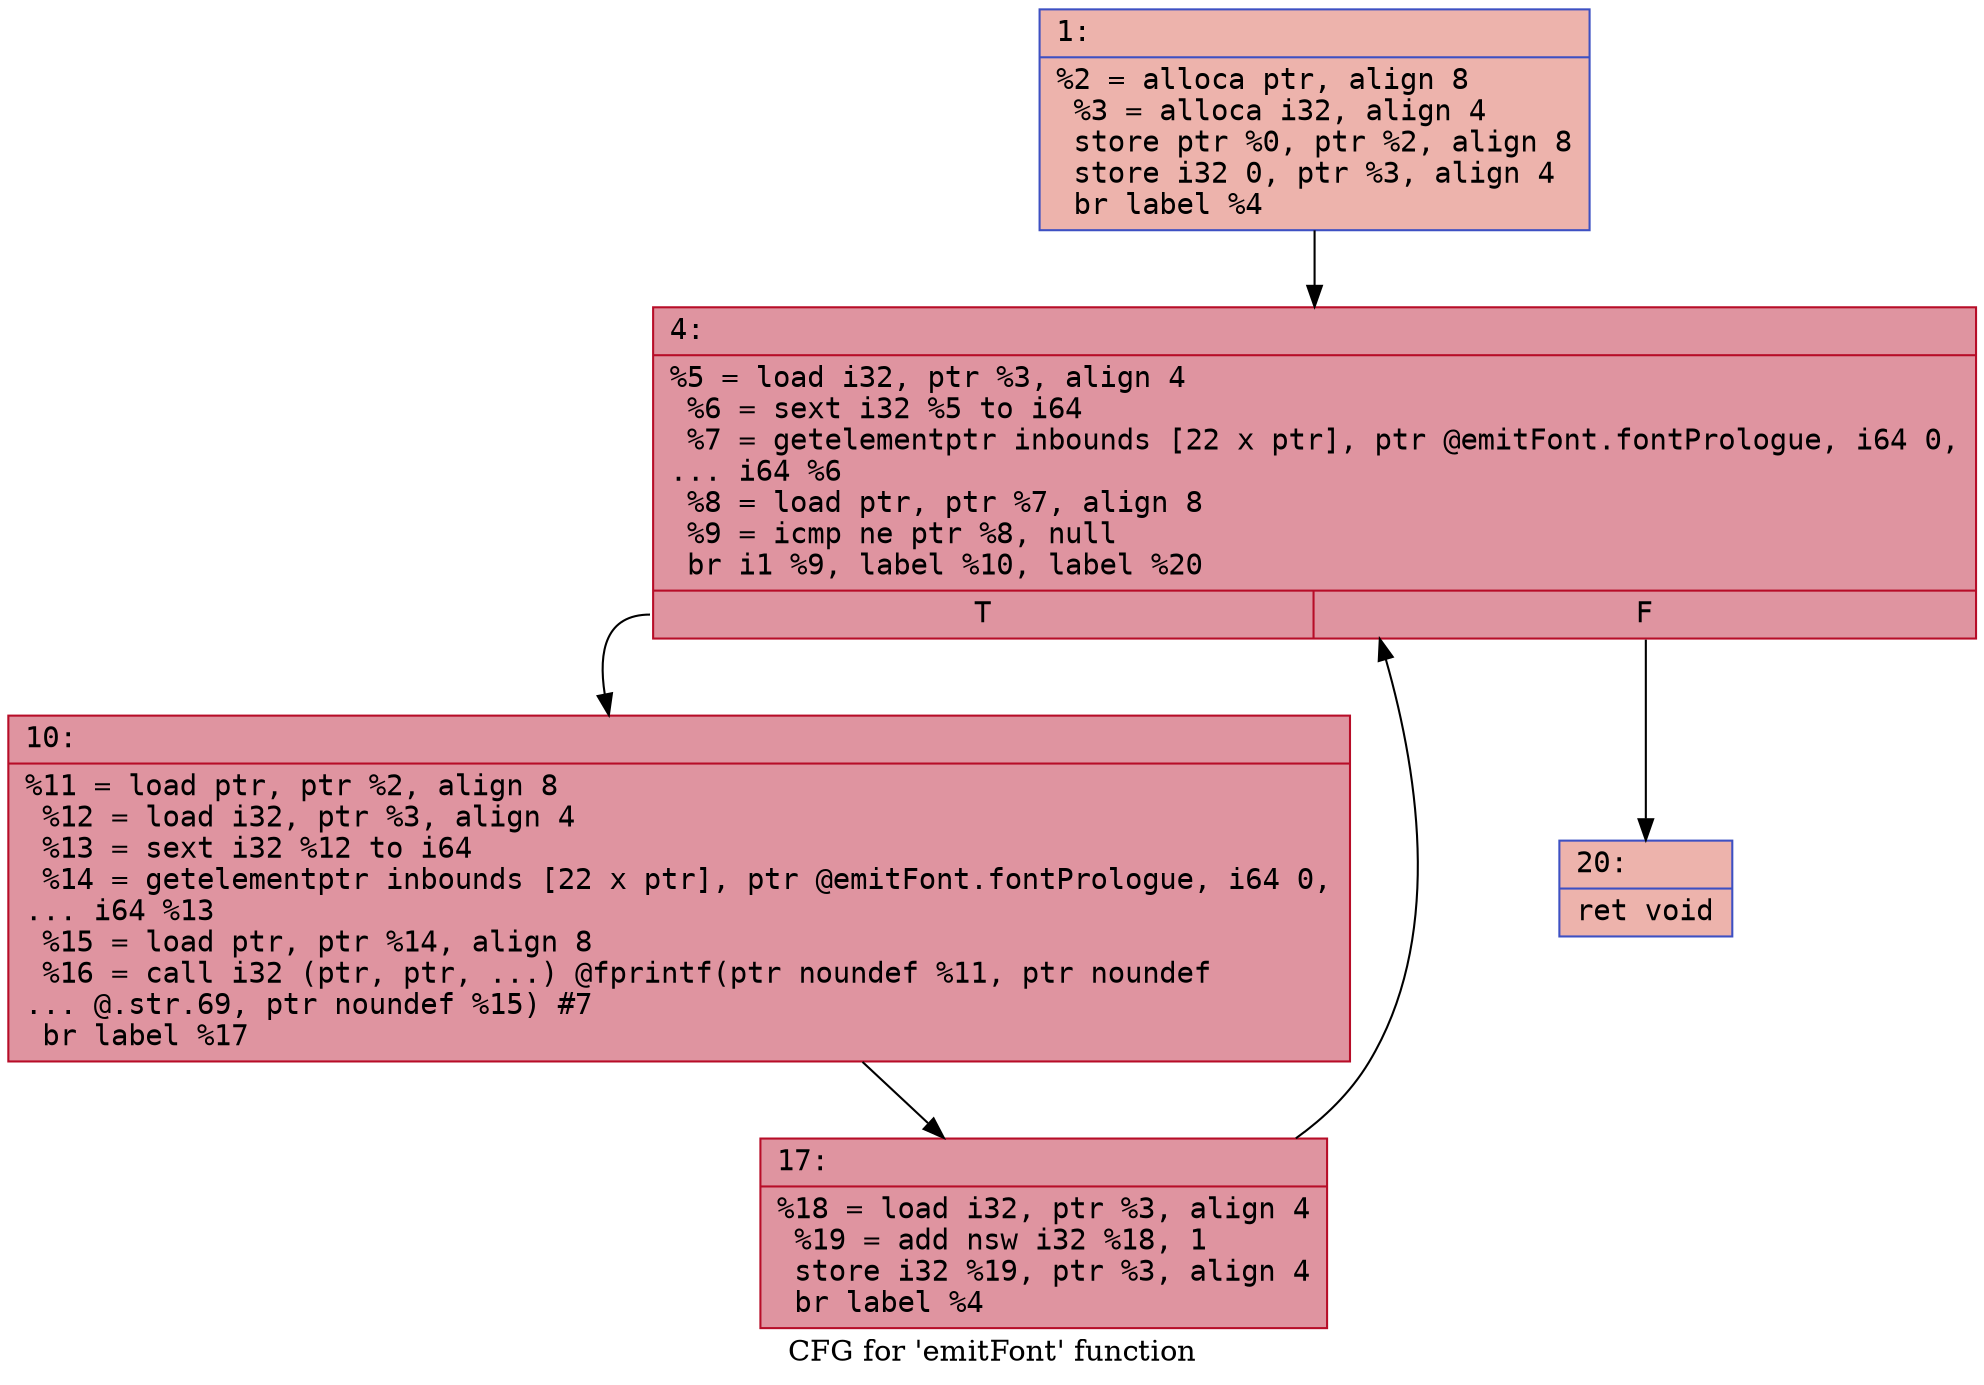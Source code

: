 digraph "CFG for 'emitFont' function" {
	label="CFG for 'emitFont' function";

	Node0x600000e21270 [shape=record,color="#3d50c3ff", style=filled, fillcolor="#d6524470" fontname="Courier",label="{1:\l|  %2 = alloca ptr, align 8\l  %3 = alloca i32, align 4\l  store ptr %0, ptr %2, align 8\l  store i32 0, ptr %3, align 4\l  br label %4\l}"];
	Node0x600000e21270 -> Node0x600000e212c0[tooltip="1 -> 4\nProbability 100.00%" ];
	Node0x600000e212c0 [shape=record,color="#b70d28ff", style=filled, fillcolor="#b70d2870" fontname="Courier",label="{4:\l|  %5 = load i32, ptr %3, align 4\l  %6 = sext i32 %5 to i64\l  %7 = getelementptr inbounds [22 x ptr], ptr @emitFont.fontPrologue, i64 0,\l... i64 %6\l  %8 = load ptr, ptr %7, align 8\l  %9 = icmp ne ptr %8, null\l  br i1 %9, label %10, label %20\l|{<s0>T|<s1>F}}"];
	Node0x600000e212c0:s0 -> Node0x600000e21310[tooltip="4 -> 10\nProbability 96.88%" ];
	Node0x600000e212c0:s1 -> Node0x600000e213b0[tooltip="4 -> 20\nProbability 3.12%" ];
	Node0x600000e21310 [shape=record,color="#b70d28ff", style=filled, fillcolor="#b70d2870" fontname="Courier",label="{10:\l|  %11 = load ptr, ptr %2, align 8\l  %12 = load i32, ptr %3, align 4\l  %13 = sext i32 %12 to i64\l  %14 = getelementptr inbounds [22 x ptr], ptr @emitFont.fontPrologue, i64 0,\l... i64 %13\l  %15 = load ptr, ptr %14, align 8\l  %16 = call i32 (ptr, ptr, ...) @fprintf(ptr noundef %11, ptr noundef\l... @.str.69, ptr noundef %15) #7\l  br label %17\l}"];
	Node0x600000e21310 -> Node0x600000e21360[tooltip="10 -> 17\nProbability 100.00%" ];
	Node0x600000e21360 [shape=record,color="#b70d28ff", style=filled, fillcolor="#b70d2870" fontname="Courier",label="{17:\l|  %18 = load i32, ptr %3, align 4\l  %19 = add nsw i32 %18, 1\l  store i32 %19, ptr %3, align 4\l  br label %4\l}"];
	Node0x600000e21360 -> Node0x600000e212c0[tooltip="17 -> 4\nProbability 100.00%" ];
	Node0x600000e213b0 [shape=record,color="#3d50c3ff", style=filled, fillcolor="#d6524470" fontname="Courier",label="{20:\l|  ret void\l}"];
}
